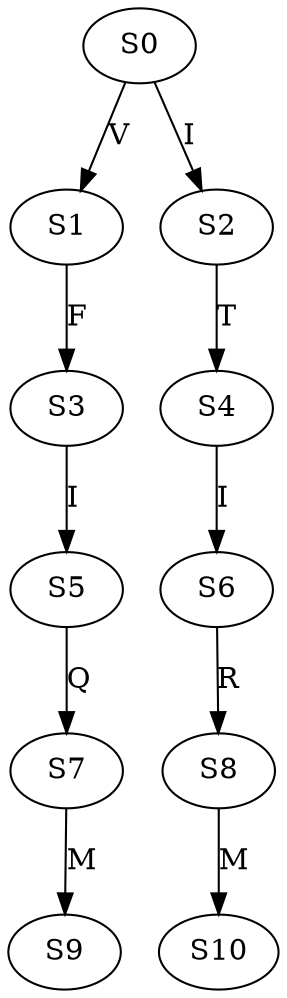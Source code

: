 strict digraph  {
	S0 -> S1 [ label = V ];
	S0 -> S2 [ label = I ];
	S1 -> S3 [ label = F ];
	S2 -> S4 [ label = T ];
	S3 -> S5 [ label = I ];
	S4 -> S6 [ label = I ];
	S5 -> S7 [ label = Q ];
	S6 -> S8 [ label = R ];
	S7 -> S9 [ label = M ];
	S8 -> S10 [ label = M ];
}

